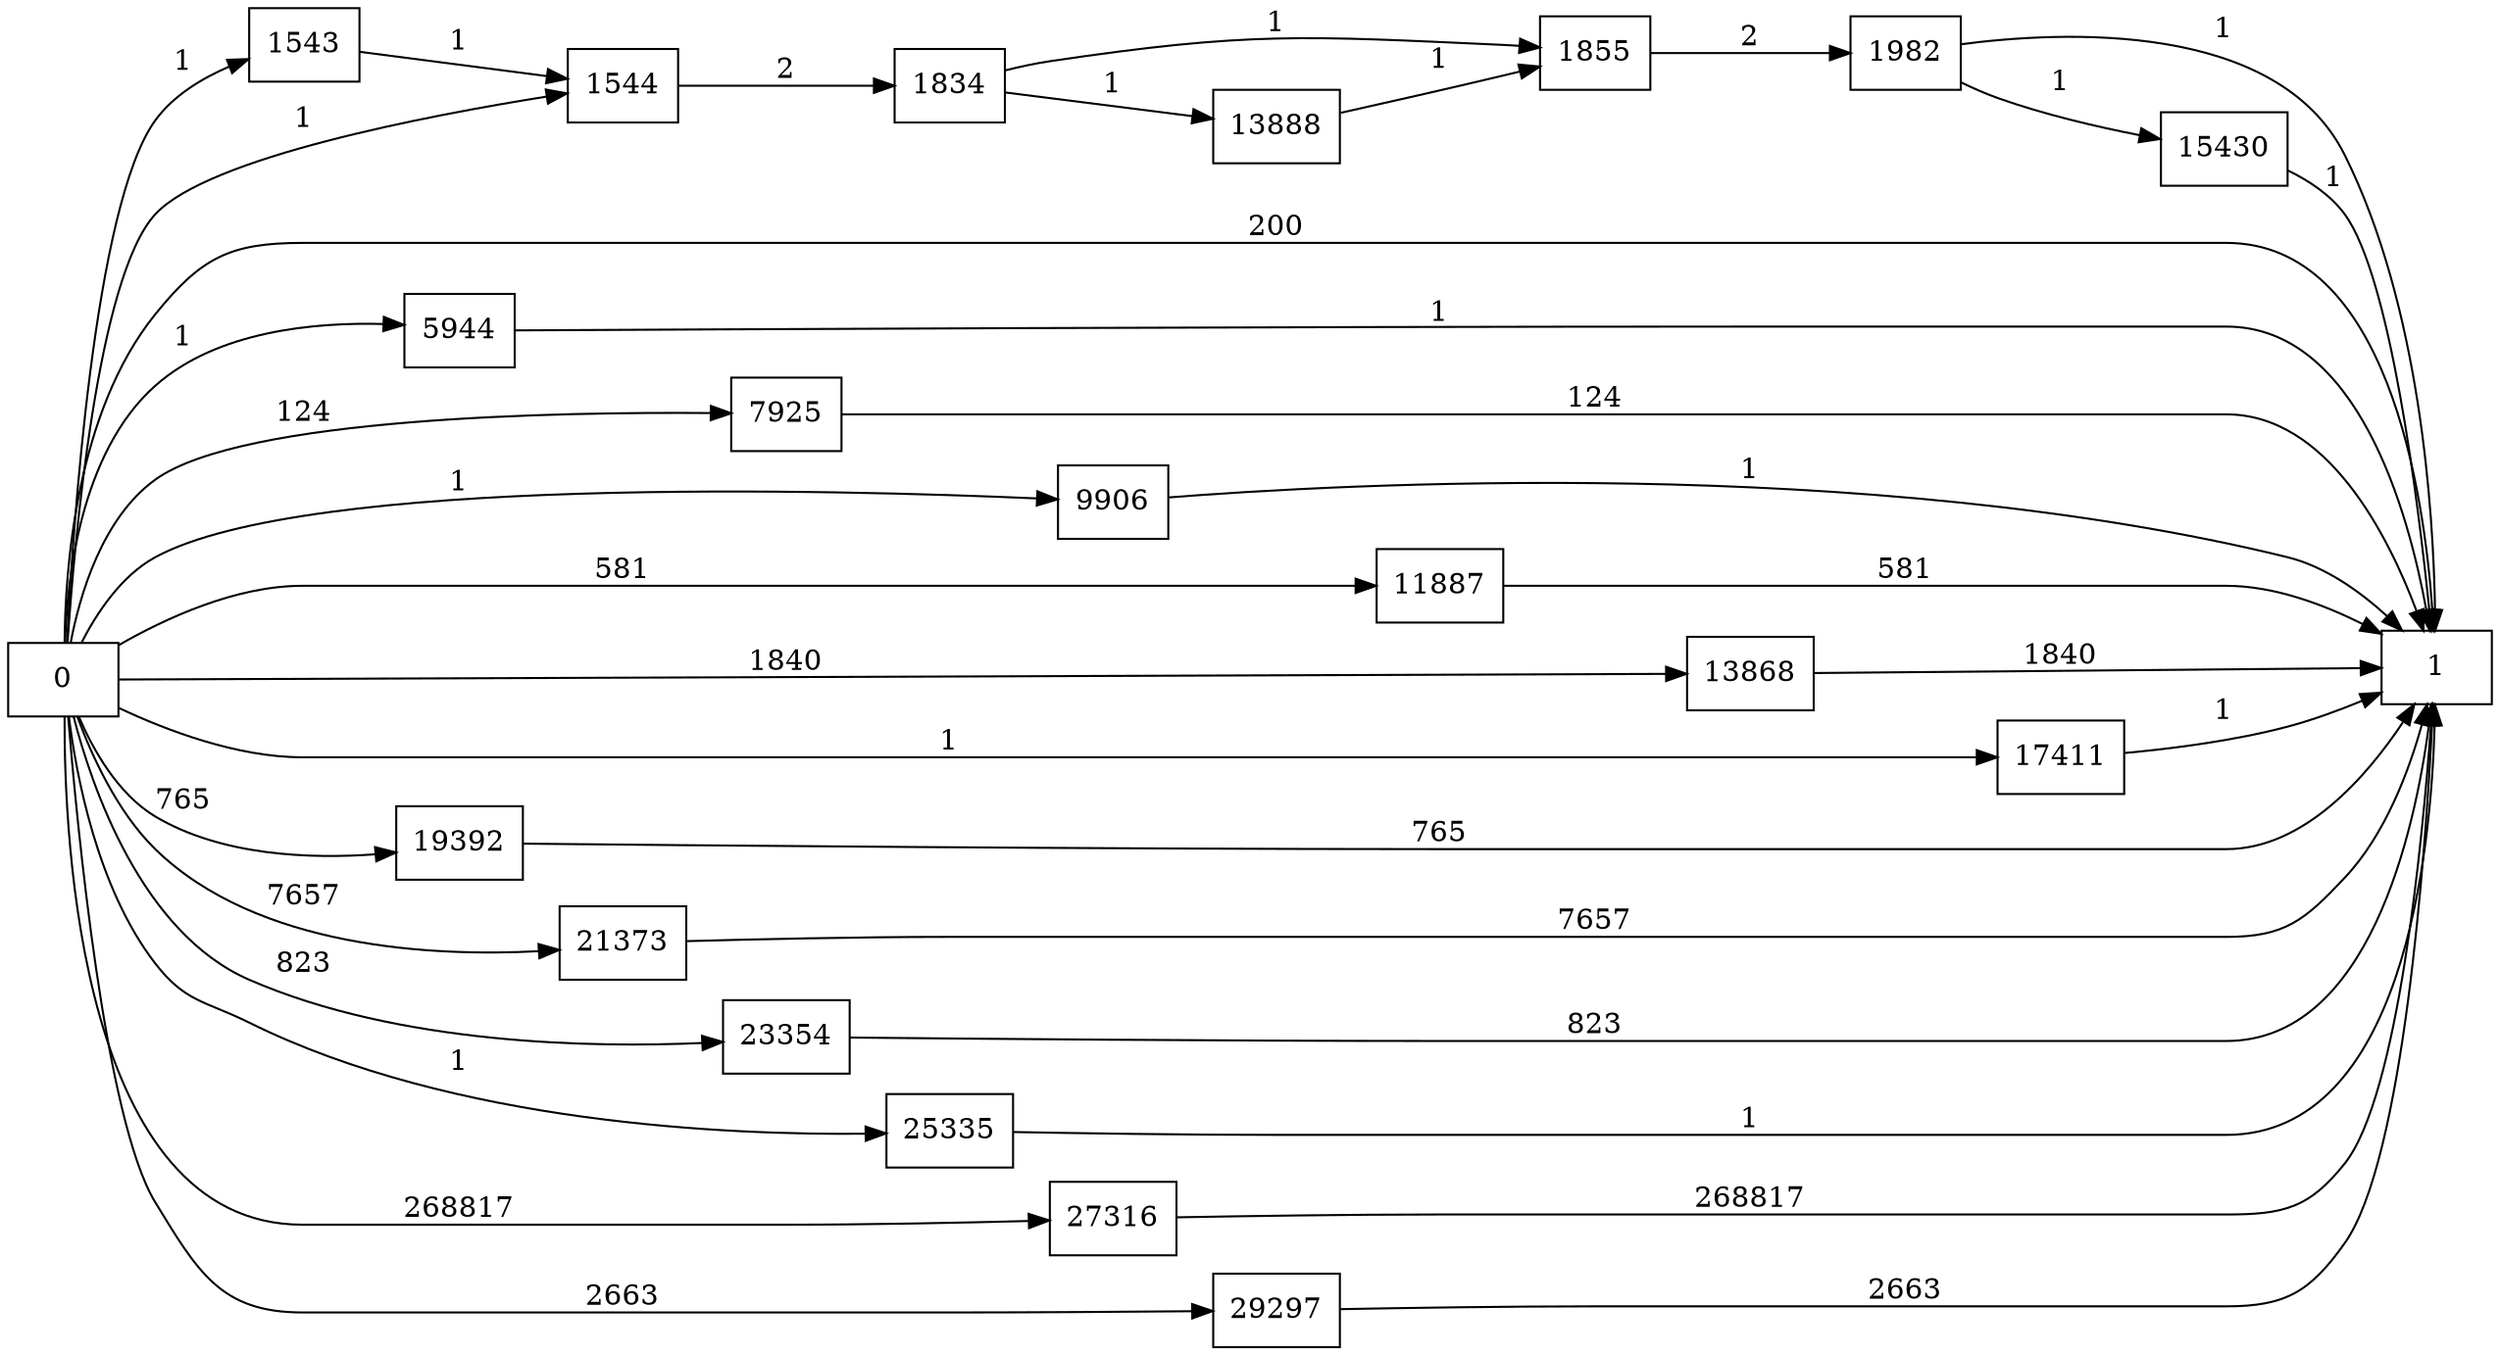 digraph {
	graph [rankdir=LR]
	node [shape=rectangle]
	1543 -> 1544 [label=1]
	1544 -> 1834 [label=2]
	1834 -> 1855 [label=1]
	1834 -> 13888 [label=1]
	1855 -> 1982 [label=2]
	1982 -> 1 [label=1]
	1982 -> 15430 [label=1]
	5944 -> 1 [label=1]
	7925 -> 1 [label=124]
	9906 -> 1 [label=1]
	11887 -> 1 [label=581]
	13868 -> 1 [label=1840]
	13888 -> 1855 [label=1]
	15430 -> 1 [label=1]
	17411 -> 1 [label=1]
	19392 -> 1 [label=765]
	21373 -> 1 [label=7657]
	23354 -> 1 [label=823]
	25335 -> 1 [label=1]
	27316 -> 1 [label=268817]
	29297 -> 1 [label=2663]
	0 -> 1544 [label=1]
	0 -> 1543 [label=1]
	0 -> 1 [label=200]
	0 -> 5944 [label=1]
	0 -> 7925 [label=124]
	0 -> 9906 [label=1]
	0 -> 11887 [label=581]
	0 -> 13868 [label=1840]
	0 -> 17411 [label=1]
	0 -> 19392 [label=765]
	0 -> 21373 [label=7657]
	0 -> 23354 [label=823]
	0 -> 25335 [label=1]
	0 -> 27316 [label=268817]
	0 -> 29297 [label=2663]
}
